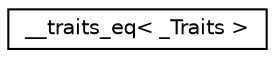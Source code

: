 digraph "Graphical Class Hierarchy"
{
  edge [fontname="Helvetica",fontsize="10",labelfontname="Helvetica",labelfontsize="10"];
  node [fontname="Helvetica",fontsize="10",shape=record];
  rankdir="LR";
  Node1 [label="__traits_eq\< _Traits \>",height=0.2,width=0.4,color="black", fillcolor="white", style="filled",URL="$struct____traits__eq.xhtml"];
}
